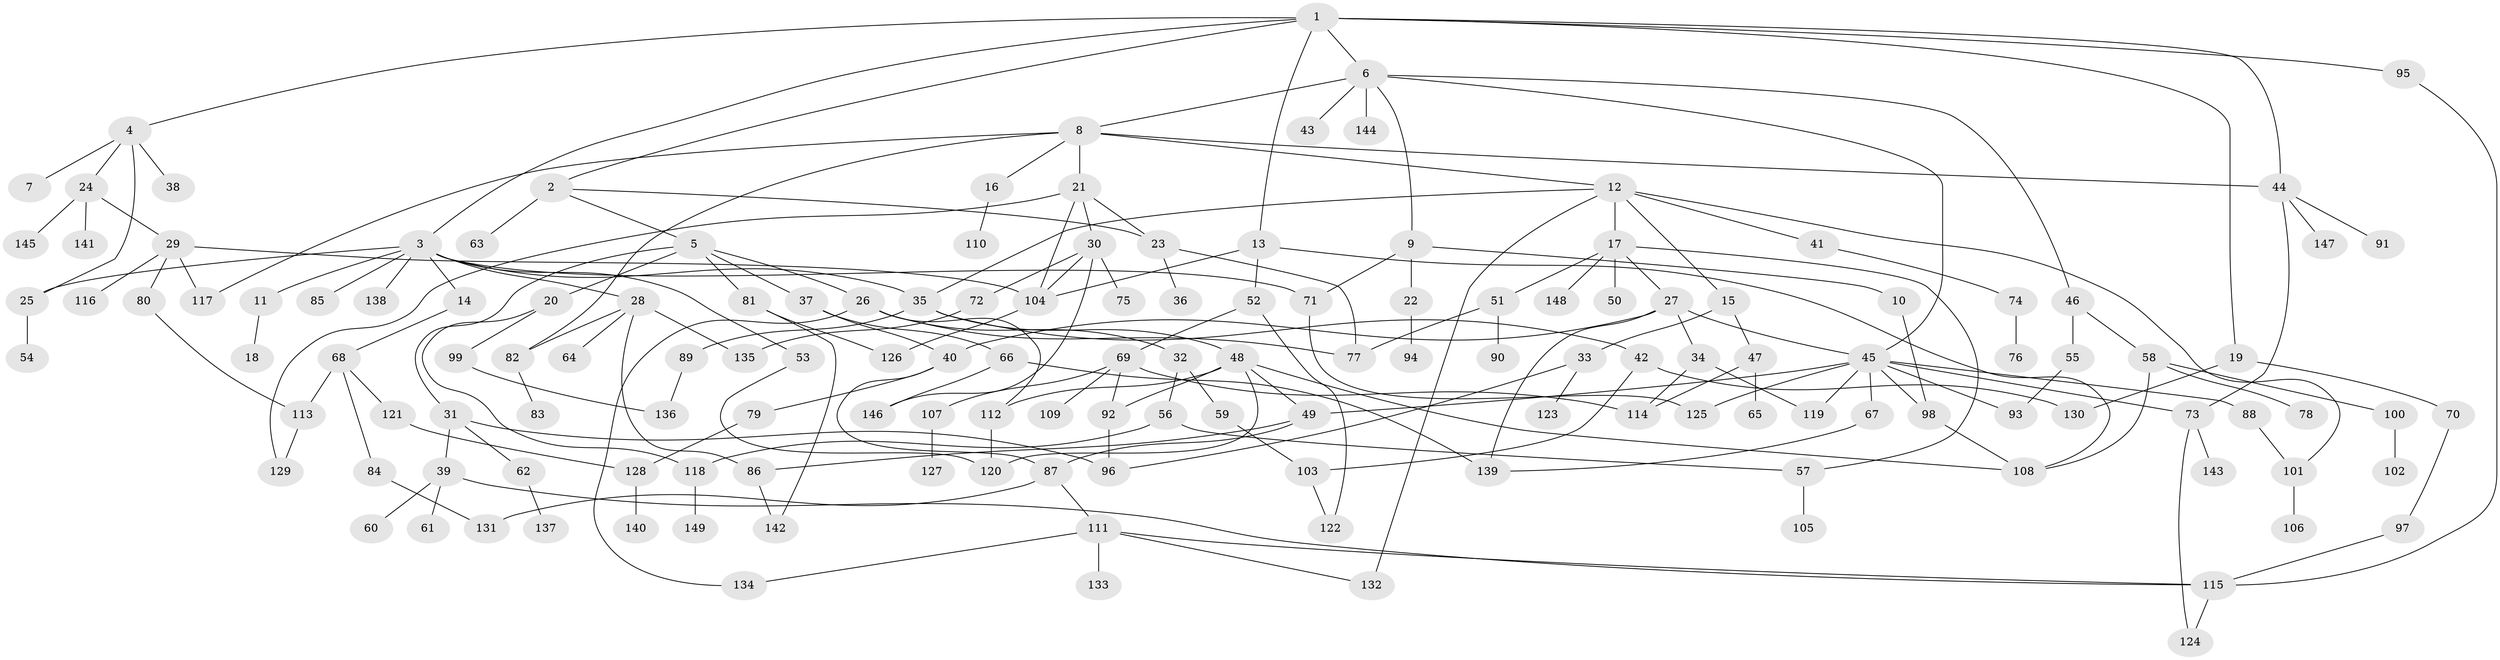 // Generated by graph-tools (version 1.1) at 2025/13/03/09/25 04:13:34]
// undirected, 149 vertices, 204 edges
graph export_dot {
graph [start="1"]
  node [color=gray90,style=filled];
  1;
  2;
  3;
  4;
  5;
  6;
  7;
  8;
  9;
  10;
  11;
  12;
  13;
  14;
  15;
  16;
  17;
  18;
  19;
  20;
  21;
  22;
  23;
  24;
  25;
  26;
  27;
  28;
  29;
  30;
  31;
  32;
  33;
  34;
  35;
  36;
  37;
  38;
  39;
  40;
  41;
  42;
  43;
  44;
  45;
  46;
  47;
  48;
  49;
  50;
  51;
  52;
  53;
  54;
  55;
  56;
  57;
  58;
  59;
  60;
  61;
  62;
  63;
  64;
  65;
  66;
  67;
  68;
  69;
  70;
  71;
  72;
  73;
  74;
  75;
  76;
  77;
  78;
  79;
  80;
  81;
  82;
  83;
  84;
  85;
  86;
  87;
  88;
  89;
  90;
  91;
  92;
  93;
  94;
  95;
  96;
  97;
  98;
  99;
  100;
  101;
  102;
  103;
  104;
  105;
  106;
  107;
  108;
  109;
  110;
  111;
  112;
  113;
  114;
  115;
  116;
  117;
  118;
  119;
  120;
  121;
  122;
  123;
  124;
  125;
  126;
  127;
  128;
  129;
  130;
  131;
  132;
  133;
  134;
  135;
  136;
  137;
  138;
  139;
  140;
  141;
  142;
  143;
  144;
  145;
  146;
  147;
  148;
  149;
  1 -- 2;
  1 -- 3;
  1 -- 4;
  1 -- 6;
  1 -- 13;
  1 -- 19;
  1 -- 95;
  1 -- 44;
  2 -- 5;
  2 -- 63;
  2 -- 23;
  3 -- 11;
  3 -- 14;
  3 -- 25;
  3 -- 28;
  3 -- 53;
  3 -- 71;
  3 -- 85;
  3 -- 138;
  3 -- 35;
  4 -- 7;
  4 -- 24;
  4 -- 38;
  4 -- 25;
  5 -- 20;
  5 -- 26;
  5 -- 31;
  5 -- 37;
  5 -- 81;
  6 -- 8;
  6 -- 9;
  6 -- 43;
  6 -- 46;
  6 -- 144;
  6 -- 45;
  8 -- 12;
  8 -- 16;
  8 -- 21;
  8 -- 44;
  8 -- 82;
  8 -- 117;
  9 -- 10;
  9 -- 22;
  9 -- 71;
  10 -- 98;
  11 -- 18;
  12 -- 15;
  12 -- 17;
  12 -- 35;
  12 -- 41;
  12 -- 132;
  12 -- 101;
  13 -- 52;
  13 -- 104;
  13 -- 108;
  14 -- 68;
  15 -- 33;
  15 -- 47;
  16 -- 110;
  17 -- 27;
  17 -- 50;
  17 -- 51;
  17 -- 57;
  17 -- 148;
  19 -- 70;
  19 -- 130;
  20 -- 99;
  20 -- 118;
  21 -- 23;
  21 -- 30;
  21 -- 104;
  21 -- 129;
  22 -- 94;
  23 -- 36;
  23 -- 77;
  24 -- 29;
  24 -- 141;
  24 -- 145;
  25 -- 54;
  26 -- 32;
  26 -- 77;
  26 -- 134;
  26 -- 112;
  27 -- 34;
  27 -- 45;
  27 -- 40;
  27 -- 139;
  28 -- 64;
  28 -- 82;
  28 -- 86;
  28 -- 135;
  29 -- 80;
  29 -- 104;
  29 -- 116;
  29 -- 117;
  30 -- 72;
  30 -- 75;
  30 -- 104;
  30 -- 146;
  31 -- 39;
  31 -- 62;
  31 -- 96;
  32 -- 56;
  32 -- 59;
  33 -- 123;
  33 -- 96;
  34 -- 114;
  34 -- 119;
  35 -- 42;
  35 -- 48;
  35 -- 89;
  37 -- 40;
  37 -- 66;
  39 -- 60;
  39 -- 61;
  39 -- 115;
  40 -- 79;
  40 -- 87;
  41 -- 74;
  42 -- 103;
  42 -- 130;
  44 -- 91;
  44 -- 147;
  44 -- 73;
  45 -- 49;
  45 -- 67;
  45 -- 73;
  45 -- 88;
  45 -- 98;
  45 -- 119;
  45 -- 125;
  45 -- 93;
  46 -- 55;
  46 -- 58;
  47 -- 65;
  47 -- 114;
  48 -- 112;
  48 -- 49;
  48 -- 92;
  48 -- 120;
  48 -- 108;
  49 -- 87;
  49 -- 86;
  51 -- 90;
  51 -- 77;
  52 -- 69;
  52 -- 122;
  53 -- 120;
  55 -- 93;
  56 -- 118;
  56 -- 57;
  57 -- 105;
  58 -- 78;
  58 -- 100;
  58 -- 108;
  59 -- 103;
  62 -- 137;
  66 -- 139;
  66 -- 146;
  67 -- 139;
  68 -- 84;
  68 -- 121;
  68 -- 113;
  69 -- 92;
  69 -- 107;
  69 -- 109;
  69 -- 114;
  70 -- 97;
  71 -- 125;
  72 -- 135;
  73 -- 124;
  73 -- 143;
  74 -- 76;
  79 -- 128;
  80 -- 113;
  81 -- 142;
  81 -- 126;
  82 -- 83;
  84 -- 131;
  86 -- 142;
  87 -- 111;
  87 -- 131;
  88 -- 101;
  89 -- 136;
  92 -- 96;
  95 -- 115;
  97 -- 115;
  98 -- 108;
  99 -- 136;
  100 -- 102;
  101 -- 106;
  103 -- 122;
  104 -- 126;
  107 -- 127;
  111 -- 133;
  111 -- 134;
  111 -- 132;
  111 -- 115;
  112 -- 120;
  113 -- 129;
  115 -- 124;
  118 -- 149;
  121 -- 128;
  128 -- 140;
}
